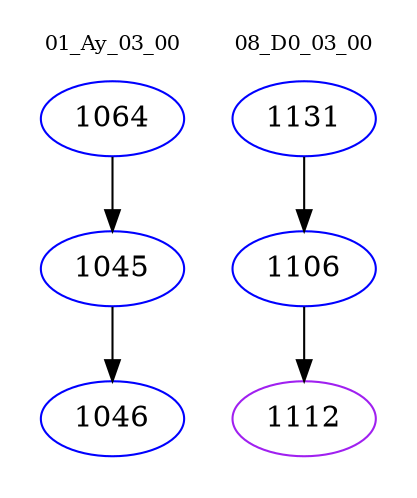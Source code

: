 digraph{
subgraph cluster_0 {
color = white
label = "01_Ay_03_00";
fontsize=10;
T0_1064 [label="1064", color="blue"]
T0_1064 -> T0_1045 [color="black"]
T0_1045 [label="1045", color="blue"]
T0_1045 -> T0_1046 [color="black"]
T0_1046 [label="1046", color="blue"]
}
subgraph cluster_1 {
color = white
label = "08_D0_03_00";
fontsize=10;
T1_1131 [label="1131", color="blue"]
T1_1131 -> T1_1106 [color="black"]
T1_1106 [label="1106", color="blue"]
T1_1106 -> T1_1112 [color="black"]
T1_1112 [label="1112", color="purple"]
}
}

